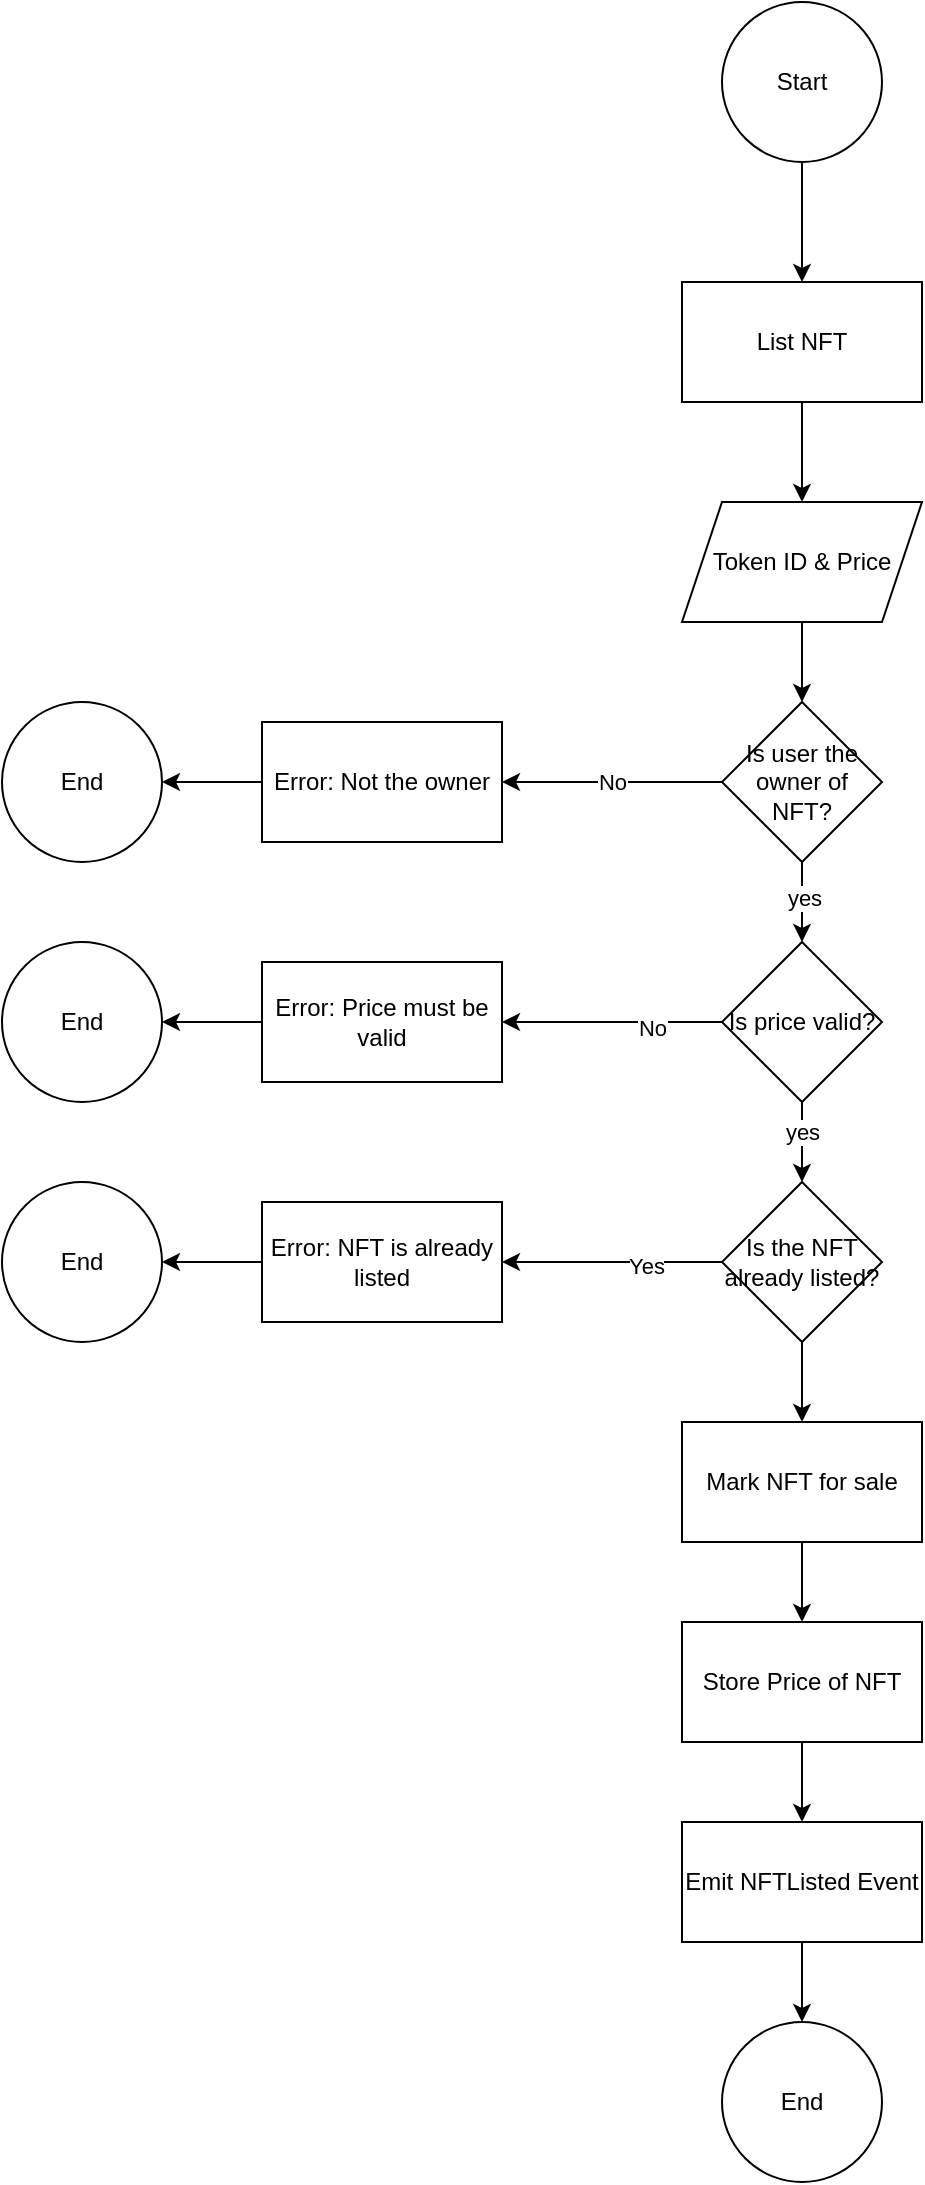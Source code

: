 <mxfile version="26.1.3">
  <diagram name="Page-1" id="vUks2vyu5pzqkIqCu0ve">
    <mxGraphModel dx="1434" dy="763" grid="1" gridSize="10" guides="1" tooltips="1" connect="1" arrows="1" fold="1" page="1" pageScale="1" pageWidth="850" pageHeight="1100" math="0" shadow="0">
      <root>
        <mxCell id="0" />
        <mxCell id="1" parent="0" />
        <mxCell id="lIXlZZX4CLXE8D_4S1lc-3" value="" style="edgeStyle=orthogonalEdgeStyle;rounded=0;orthogonalLoop=1;jettySize=auto;html=1;" edge="1" parent="1" source="lIXlZZX4CLXE8D_4S1lc-1" target="lIXlZZX4CLXE8D_4S1lc-2">
          <mxGeometry relative="1" as="geometry" />
        </mxCell>
        <mxCell id="lIXlZZX4CLXE8D_4S1lc-1" value="Start" style="ellipse;whiteSpace=wrap;html=1;aspect=fixed;" vertex="1" parent="1">
          <mxGeometry x="380" y="40" width="80" height="80" as="geometry" />
        </mxCell>
        <mxCell id="lIXlZZX4CLXE8D_4S1lc-5" value="" style="edgeStyle=orthogonalEdgeStyle;rounded=0;orthogonalLoop=1;jettySize=auto;html=1;" edge="1" parent="1" source="lIXlZZX4CLXE8D_4S1lc-2" target="lIXlZZX4CLXE8D_4S1lc-4">
          <mxGeometry relative="1" as="geometry" />
        </mxCell>
        <mxCell id="lIXlZZX4CLXE8D_4S1lc-2" value="List NFT" style="whiteSpace=wrap;html=1;" vertex="1" parent="1">
          <mxGeometry x="360" y="180" width="120" height="60" as="geometry" />
        </mxCell>
        <mxCell id="lIXlZZX4CLXE8D_4S1lc-9" value="" style="edgeStyle=orthogonalEdgeStyle;rounded=0;orthogonalLoop=1;jettySize=auto;html=1;" edge="1" parent="1" source="lIXlZZX4CLXE8D_4S1lc-4" target="lIXlZZX4CLXE8D_4S1lc-8">
          <mxGeometry relative="1" as="geometry" />
        </mxCell>
        <mxCell id="lIXlZZX4CLXE8D_4S1lc-4" value="Token ID &amp;amp; Price" style="shape=parallelogram;perimeter=parallelogramPerimeter;whiteSpace=wrap;html=1;fixedSize=1;" vertex="1" parent="1">
          <mxGeometry x="360" y="290" width="120" height="60" as="geometry" />
        </mxCell>
        <mxCell id="lIXlZZX4CLXE8D_4S1lc-11" value="No" style="edgeStyle=orthogonalEdgeStyle;rounded=0;orthogonalLoop=1;jettySize=auto;html=1;" edge="1" parent="1" source="lIXlZZX4CLXE8D_4S1lc-8" target="lIXlZZX4CLXE8D_4S1lc-10">
          <mxGeometry relative="1" as="geometry" />
        </mxCell>
        <mxCell id="lIXlZZX4CLXE8D_4S1lc-15" value="" style="edgeStyle=orthogonalEdgeStyle;rounded=0;orthogonalLoop=1;jettySize=auto;html=1;" edge="1" parent="1" source="lIXlZZX4CLXE8D_4S1lc-8" target="lIXlZZX4CLXE8D_4S1lc-14">
          <mxGeometry relative="1" as="geometry" />
        </mxCell>
        <mxCell id="lIXlZZX4CLXE8D_4S1lc-21" value="yes" style="edgeLabel;html=1;align=center;verticalAlign=middle;resizable=0;points=[];" vertex="1" connectable="0" parent="lIXlZZX4CLXE8D_4S1lc-15">
          <mxGeometry x="-0.1" y="1" relative="1" as="geometry">
            <mxPoint as="offset" />
          </mxGeometry>
        </mxCell>
        <mxCell id="lIXlZZX4CLXE8D_4S1lc-8" value="Is user the owner of NFT?" style="rhombus;whiteSpace=wrap;html=1;" vertex="1" parent="1">
          <mxGeometry x="380" y="390" width="80" height="80" as="geometry" />
        </mxCell>
        <mxCell id="lIXlZZX4CLXE8D_4S1lc-13" value="" style="edgeStyle=orthogonalEdgeStyle;rounded=0;orthogonalLoop=1;jettySize=auto;html=1;" edge="1" parent="1" source="lIXlZZX4CLXE8D_4S1lc-10" target="lIXlZZX4CLXE8D_4S1lc-12">
          <mxGeometry relative="1" as="geometry" />
        </mxCell>
        <mxCell id="lIXlZZX4CLXE8D_4S1lc-10" value="Error: Not the owner" style="whiteSpace=wrap;html=1;" vertex="1" parent="1">
          <mxGeometry x="150" y="400" width="120" height="60" as="geometry" />
        </mxCell>
        <mxCell id="lIXlZZX4CLXE8D_4S1lc-12" value="End" style="ellipse;whiteSpace=wrap;html=1;" vertex="1" parent="1">
          <mxGeometry x="20" y="390" width="80" height="80" as="geometry" />
        </mxCell>
        <mxCell id="lIXlZZX4CLXE8D_4S1lc-17" value="" style="edgeStyle=orthogonalEdgeStyle;rounded=0;orthogonalLoop=1;jettySize=auto;html=1;" edge="1" parent="1" source="lIXlZZX4CLXE8D_4S1lc-14" target="lIXlZZX4CLXE8D_4S1lc-16">
          <mxGeometry relative="1" as="geometry" />
        </mxCell>
        <mxCell id="lIXlZZX4CLXE8D_4S1lc-18" value="No" style="edgeLabel;html=1;align=center;verticalAlign=middle;resizable=0;points=[];" vertex="1" connectable="0" parent="lIXlZZX4CLXE8D_4S1lc-17">
          <mxGeometry x="-0.367" y="3" relative="1" as="geometry">
            <mxPoint as="offset" />
          </mxGeometry>
        </mxCell>
        <mxCell id="lIXlZZX4CLXE8D_4S1lc-23" value="" style="edgeStyle=orthogonalEdgeStyle;rounded=0;orthogonalLoop=1;jettySize=auto;html=1;" edge="1" parent="1" source="lIXlZZX4CLXE8D_4S1lc-14" target="lIXlZZX4CLXE8D_4S1lc-22">
          <mxGeometry relative="1" as="geometry" />
        </mxCell>
        <mxCell id="lIXlZZX4CLXE8D_4S1lc-24" value="yes" style="edgeLabel;html=1;align=center;verticalAlign=middle;resizable=0;points=[];" vertex="1" connectable="0" parent="lIXlZZX4CLXE8D_4S1lc-23">
          <mxGeometry x="-0.25" relative="1" as="geometry">
            <mxPoint as="offset" />
          </mxGeometry>
        </mxCell>
        <mxCell id="lIXlZZX4CLXE8D_4S1lc-14" value="Is price valid?" style="rhombus;whiteSpace=wrap;html=1;" vertex="1" parent="1">
          <mxGeometry x="380" y="510" width="80" height="80" as="geometry" />
        </mxCell>
        <mxCell id="lIXlZZX4CLXE8D_4S1lc-20" value="" style="edgeStyle=orthogonalEdgeStyle;rounded=0;orthogonalLoop=1;jettySize=auto;html=1;" edge="1" parent="1" source="lIXlZZX4CLXE8D_4S1lc-16" target="lIXlZZX4CLXE8D_4S1lc-19">
          <mxGeometry relative="1" as="geometry" />
        </mxCell>
        <mxCell id="lIXlZZX4CLXE8D_4S1lc-16" value="Error: Price must be valid" style="whiteSpace=wrap;html=1;" vertex="1" parent="1">
          <mxGeometry x="150" y="520" width="120" height="60" as="geometry" />
        </mxCell>
        <mxCell id="lIXlZZX4CLXE8D_4S1lc-19" value="End" style="ellipse;whiteSpace=wrap;html=1;" vertex="1" parent="1">
          <mxGeometry x="20" y="510" width="80" height="80" as="geometry" />
        </mxCell>
        <mxCell id="lIXlZZX4CLXE8D_4S1lc-26" value="" style="edgeStyle=orthogonalEdgeStyle;rounded=0;orthogonalLoop=1;jettySize=auto;html=1;" edge="1" parent="1" source="lIXlZZX4CLXE8D_4S1lc-22" target="lIXlZZX4CLXE8D_4S1lc-25">
          <mxGeometry relative="1" as="geometry" />
        </mxCell>
        <mxCell id="lIXlZZX4CLXE8D_4S1lc-29" value="Yes" style="edgeLabel;html=1;align=center;verticalAlign=middle;resizable=0;points=[];" vertex="1" connectable="0" parent="lIXlZZX4CLXE8D_4S1lc-26">
          <mxGeometry x="-0.3" y="2" relative="1" as="geometry">
            <mxPoint as="offset" />
          </mxGeometry>
        </mxCell>
        <mxCell id="lIXlZZX4CLXE8D_4S1lc-31" value="" style="edgeStyle=orthogonalEdgeStyle;rounded=0;orthogonalLoop=1;jettySize=auto;html=1;" edge="1" parent="1" source="lIXlZZX4CLXE8D_4S1lc-22" target="lIXlZZX4CLXE8D_4S1lc-30">
          <mxGeometry relative="1" as="geometry" />
        </mxCell>
        <mxCell id="lIXlZZX4CLXE8D_4S1lc-22" value="Is the NFT already listed?" style="rhombus;whiteSpace=wrap;html=1;" vertex="1" parent="1">
          <mxGeometry x="380" y="630" width="80" height="80" as="geometry" />
        </mxCell>
        <mxCell id="lIXlZZX4CLXE8D_4S1lc-28" value="" style="edgeStyle=orthogonalEdgeStyle;rounded=0;orthogonalLoop=1;jettySize=auto;html=1;" edge="1" parent="1" source="lIXlZZX4CLXE8D_4S1lc-25" target="lIXlZZX4CLXE8D_4S1lc-27">
          <mxGeometry relative="1" as="geometry" />
        </mxCell>
        <mxCell id="lIXlZZX4CLXE8D_4S1lc-25" value="Error: NFT is already listed" style="whiteSpace=wrap;html=1;" vertex="1" parent="1">
          <mxGeometry x="150" y="640" width="120" height="60" as="geometry" />
        </mxCell>
        <mxCell id="lIXlZZX4CLXE8D_4S1lc-27" value="End" style="ellipse;whiteSpace=wrap;html=1;" vertex="1" parent="1">
          <mxGeometry x="20" y="630" width="80" height="80" as="geometry" />
        </mxCell>
        <mxCell id="lIXlZZX4CLXE8D_4S1lc-33" value="" style="edgeStyle=orthogonalEdgeStyle;rounded=0;orthogonalLoop=1;jettySize=auto;html=1;" edge="1" parent="1" source="lIXlZZX4CLXE8D_4S1lc-30" target="lIXlZZX4CLXE8D_4S1lc-32">
          <mxGeometry relative="1" as="geometry" />
        </mxCell>
        <mxCell id="lIXlZZX4CLXE8D_4S1lc-30" value="Mark NFT for sale" style="whiteSpace=wrap;html=1;" vertex="1" parent="1">
          <mxGeometry x="360" y="750" width="120" height="60" as="geometry" />
        </mxCell>
        <mxCell id="lIXlZZX4CLXE8D_4S1lc-35" value="" style="edgeStyle=orthogonalEdgeStyle;rounded=0;orthogonalLoop=1;jettySize=auto;html=1;" edge="1" parent="1" source="lIXlZZX4CLXE8D_4S1lc-32" target="lIXlZZX4CLXE8D_4S1lc-34">
          <mxGeometry relative="1" as="geometry" />
        </mxCell>
        <mxCell id="lIXlZZX4CLXE8D_4S1lc-32" value="Store Price of NFT" style="whiteSpace=wrap;html=1;" vertex="1" parent="1">
          <mxGeometry x="360" y="850" width="120" height="60" as="geometry" />
        </mxCell>
        <mxCell id="lIXlZZX4CLXE8D_4S1lc-37" value="" style="edgeStyle=orthogonalEdgeStyle;rounded=0;orthogonalLoop=1;jettySize=auto;html=1;" edge="1" parent="1" source="lIXlZZX4CLXE8D_4S1lc-34" target="lIXlZZX4CLXE8D_4S1lc-36">
          <mxGeometry relative="1" as="geometry" />
        </mxCell>
        <mxCell id="lIXlZZX4CLXE8D_4S1lc-34" value="Emit NFTListed Event" style="whiteSpace=wrap;html=1;" vertex="1" parent="1">
          <mxGeometry x="360" y="950" width="120" height="60" as="geometry" />
        </mxCell>
        <mxCell id="lIXlZZX4CLXE8D_4S1lc-36" value="End" style="ellipse;whiteSpace=wrap;html=1;" vertex="1" parent="1">
          <mxGeometry x="380" y="1050" width="80" height="80" as="geometry" />
        </mxCell>
      </root>
    </mxGraphModel>
  </diagram>
</mxfile>

